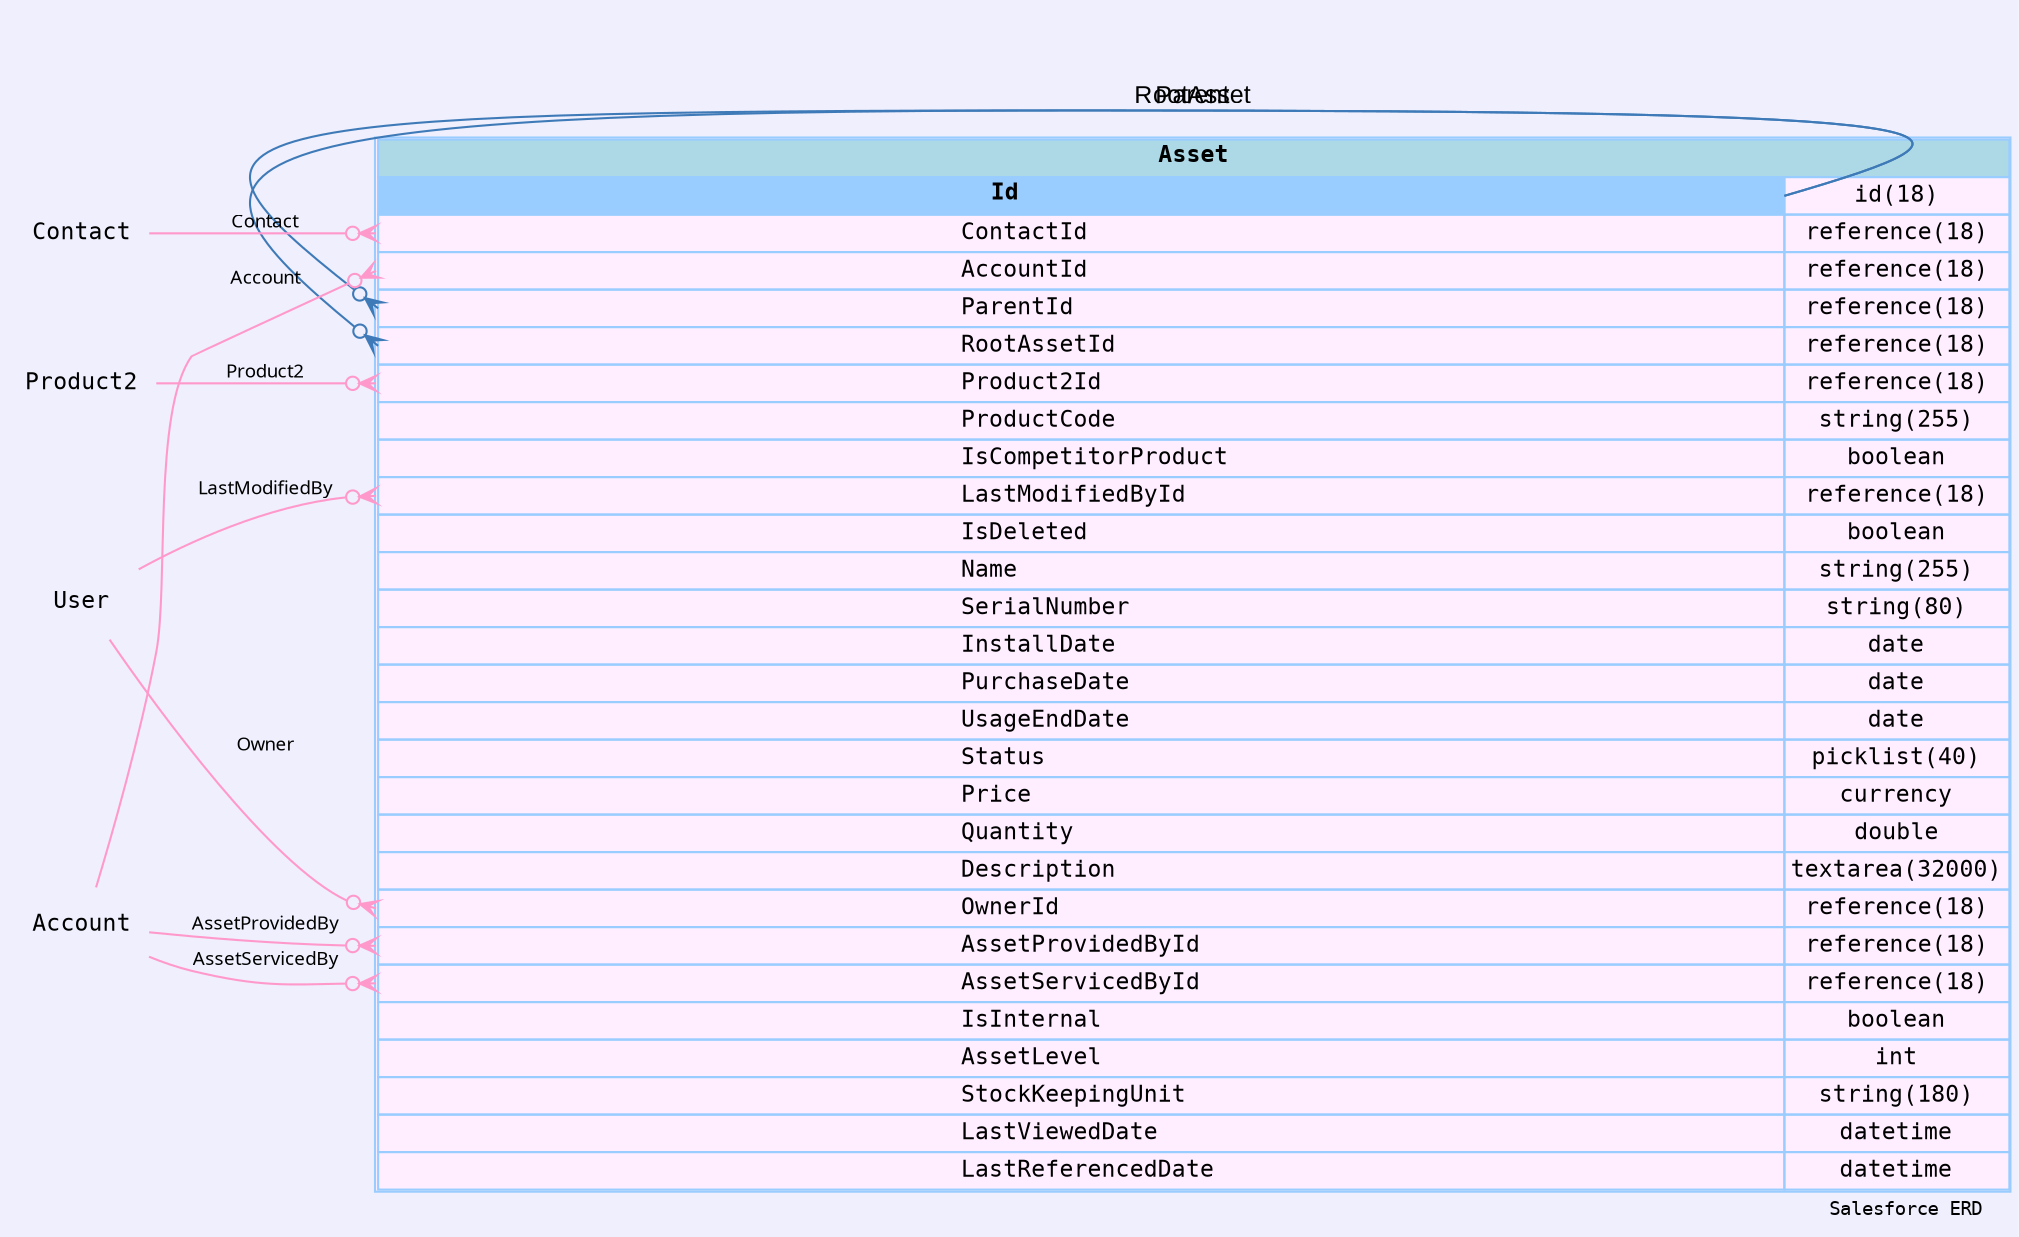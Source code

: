 
        digraph "Salesforce+ ERD" {  
            graph [  
              rankdir="RL"  
              bgcolor="#efeffd"  
              label="Salesforce ERD "  
              labeljust="r"  
              nodesep="0.18"  
              ranksep="0.46"        
              fontname="Courier"  
              fontsize="9"  
            ];  
            node [  
              fontname="Courier"  
              fontsize="11"  
              shape="plaintext"  
              color="#99ccff"  
            ];  
            edge [ arrowsize="0.8"   ];
        
            Asset [shape=none, margin=0, label=<
                <table border="1" cellborder="1" cellspacing="0" bgcolor="#ffeeff" >   
                  <tr><td colspan="3" bgcolor="lightblue"><b>Asset</b></td></tr>
             <tr>
                                        <td  bgcolor="#99ccff" port="Id" align="left">
                                           <b>Id</b>
                                        </td><td>id(18)</td></tr> <tr>
                                         <td port="ContactId" align="left">
                                         ContactId
                                       </td><td>reference(18)</td></tr> <tr>
                                         <td port="AccountId" align="left">
                                         AccountId
                                       </td><td>reference(18)</td></tr> <tr>
                                         <td port="ParentId" align="left">
                                         ParentId
                                       </td><td>reference(18)</td></tr> <tr>
                                         <td port="RootAssetId" align="left">
                                         RootAssetId
                                       </td><td>reference(18)</td></tr> <tr>
                                         <td port="Product2Id" align="left">
                                         Product2Id
                                       </td><td>reference(18)</td></tr> <tr>
                                         <td port="ProductCode" align="left">
                                         ProductCode
                                       </td><td>string(255)</td></tr> <tr>
                                         <td port="IsCompetitorProduct" align="left">
                                         IsCompetitorProduct
                                       </td><td>boolean</td></tr> <tr>
                                         <td port="LastModifiedById" align="left">
                                         LastModifiedById
                                       </td><td>reference(18)</td></tr> <tr>
                                         <td port="IsDeleted" align="left">
                                         IsDeleted
                                       </td><td>boolean</td></tr> <tr>
                                         <td port="Name" align="left">
                                         Name
                                       </td><td>string(255)</td></tr> <tr>
                                         <td port="SerialNumber" align="left">
                                         SerialNumber
                                       </td><td>string(80)</td></tr> <tr>
                                         <td port="InstallDate" align="left">
                                         InstallDate
                                       </td><td>date</td></tr> <tr>
                                         <td port="PurchaseDate" align="left">
                                         PurchaseDate
                                       </td><td>date</td></tr> <tr>
                                         <td port="UsageEndDate" align="left">
                                         UsageEndDate
                                       </td><td>date</td></tr> <tr>
                                         <td port="Status" align="left">
                                         Status
                                       </td><td>picklist(40)</td></tr> <tr>
                                         <td port="Price" align="left">
                                         Price
                                       </td><td>currency</td></tr> <tr>
                                         <td port="Quantity" align="left">
                                         Quantity
                                       </td><td>double</td></tr> <tr>
                                         <td port="Description" align="left">
                                         Description
                                       </td><td>textarea(32000)</td></tr> <tr>
                                         <td port="OwnerId" align="left">
                                         OwnerId
                                       </td><td>reference(18)</td></tr> <tr>
                                         <td port="AssetProvidedById" align="left">
                                         AssetProvidedById
                                       </td><td>reference(18)</td></tr> <tr>
                                         <td port="AssetServicedById" align="left">
                                         AssetServicedById
                                       </td><td>reference(18)</td></tr> <tr>
                                         <td port="IsInternal" align="left">
                                         IsInternal
                                       </td><td>boolean</td></tr> <tr>
                                         <td port="AssetLevel" align="left">
                                         AssetLevel
                                       </td><td>int</td></tr> <tr>
                                         <td port="StockKeepingUnit" align="left">
                                         StockKeepingUnit
                                       </td><td>string(180)</td></tr> <tr>
                                         <td port="LastViewedDate" align="left">
                                         LastViewedDate
                                       </td><td>datetime</td></tr> <tr>
                                         <td port="LastReferencedDate" align="left">
                                         LastReferencedDate
                                       </td><td>datetime</td></tr>            
                </table>
                >
                  URL="#"
                  tooltip=" Asset "
                ];
            
                            "Asset" : "ContactId": w -> 
                                  "Contact" : "Id" 
                                           : e 
                                          [arrowhead=none 
                                           dir=back 
                                           arrowtail=crowodot 
                                           color="#ff99cc"
                                           label="Contact"
                                           fontname="Monaco"
                                           fontsize="9"
                                          ];
                      
                            "Asset" : "AccountId": w -> 
                                  "Account" : "Id" 
                                           : e 
                                          [arrowhead=none 
                                           dir=back 
                                           arrowtail=crowodot 
                                           color="#ff99cc"
                                           label="Account"
                                           fontname="Monaco"
                                           fontsize="9"
                                          ];
                      
                            "Asset" : "ParentId": w -> 
                                  "Asset" : "Id" 
                                           : e 
                                          [arrowhead=none 
                                           dir=back 
                                           arrowtail=crowodot 
                                           color="#3e7ab7"
                                           label="Parent"
                                           fontname="Arial"
                                           fontsize="12"
                                          ];
                      
                            "Asset" : "RootAssetId": w -> 
                                  "Asset" : "Id" 
                                           : e 
                                          [arrowhead=none 
                                           dir=back 
                                           arrowtail=crowodot 
                                           color="#3e7ab7"
                                           label="RootAsset"
                                           fontname="Arial"
                                           fontsize="12"
                                          ];
                      
                            "Asset" : "Product2Id": w -> 
                                  "Product2" : "Id" 
                                           : e 
                                          [arrowhead=none 
                                           dir=back 
                                           arrowtail=crowodot 
                                           color="#ff99cc"
                                           label="Product2"
                                           fontname="Monaco"
                                           fontsize="9"
                                          ];
                      
                            "Asset" : "LastModifiedById": w -> 
                                  "User" : "Id" 
                                           : e 
                                          [arrowhead=none 
                                           dir=back 
                                           arrowtail=crowodot 
                                           color="#ff99cc"
                                           label="LastModifiedBy"
                                           fontname="Monaco"
                                           fontsize="9"
                                          ];
                      
                            "Asset" : "OwnerId": w -> 
                                  "User" : "Id" 
                                           : e 
                                          [arrowhead=none 
                                           dir=back 
                                           arrowtail=crowodot 
                                           color="#ff99cc"
                                           label="Owner"
                                           fontname="Monaco"
                                           fontsize="9"
                                          ];
                      
                            "Asset" : "AssetProvidedById": w -> 
                                  "Account" : "Id" 
                                           : e 
                                          [arrowhead=none 
                                           dir=back 
                                           arrowtail=crowodot 
                                           color="#ff99cc"
                                           label="AssetProvidedBy"
                                           fontname="Monaco"
                                           fontsize="9"
                                          ];
                      
                            "Asset" : "AssetServicedById": w -> 
                                  "Account" : "Id" 
                                           : e 
                                          [arrowhead=none 
                                           dir=back 
                                           arrowtail=crowodot 
                                           color="#ff99cc"
                                           label="AssetServicedBy"
                                           fontname="Monaco"
                                           fontsize="9"
                                          ];
                      }